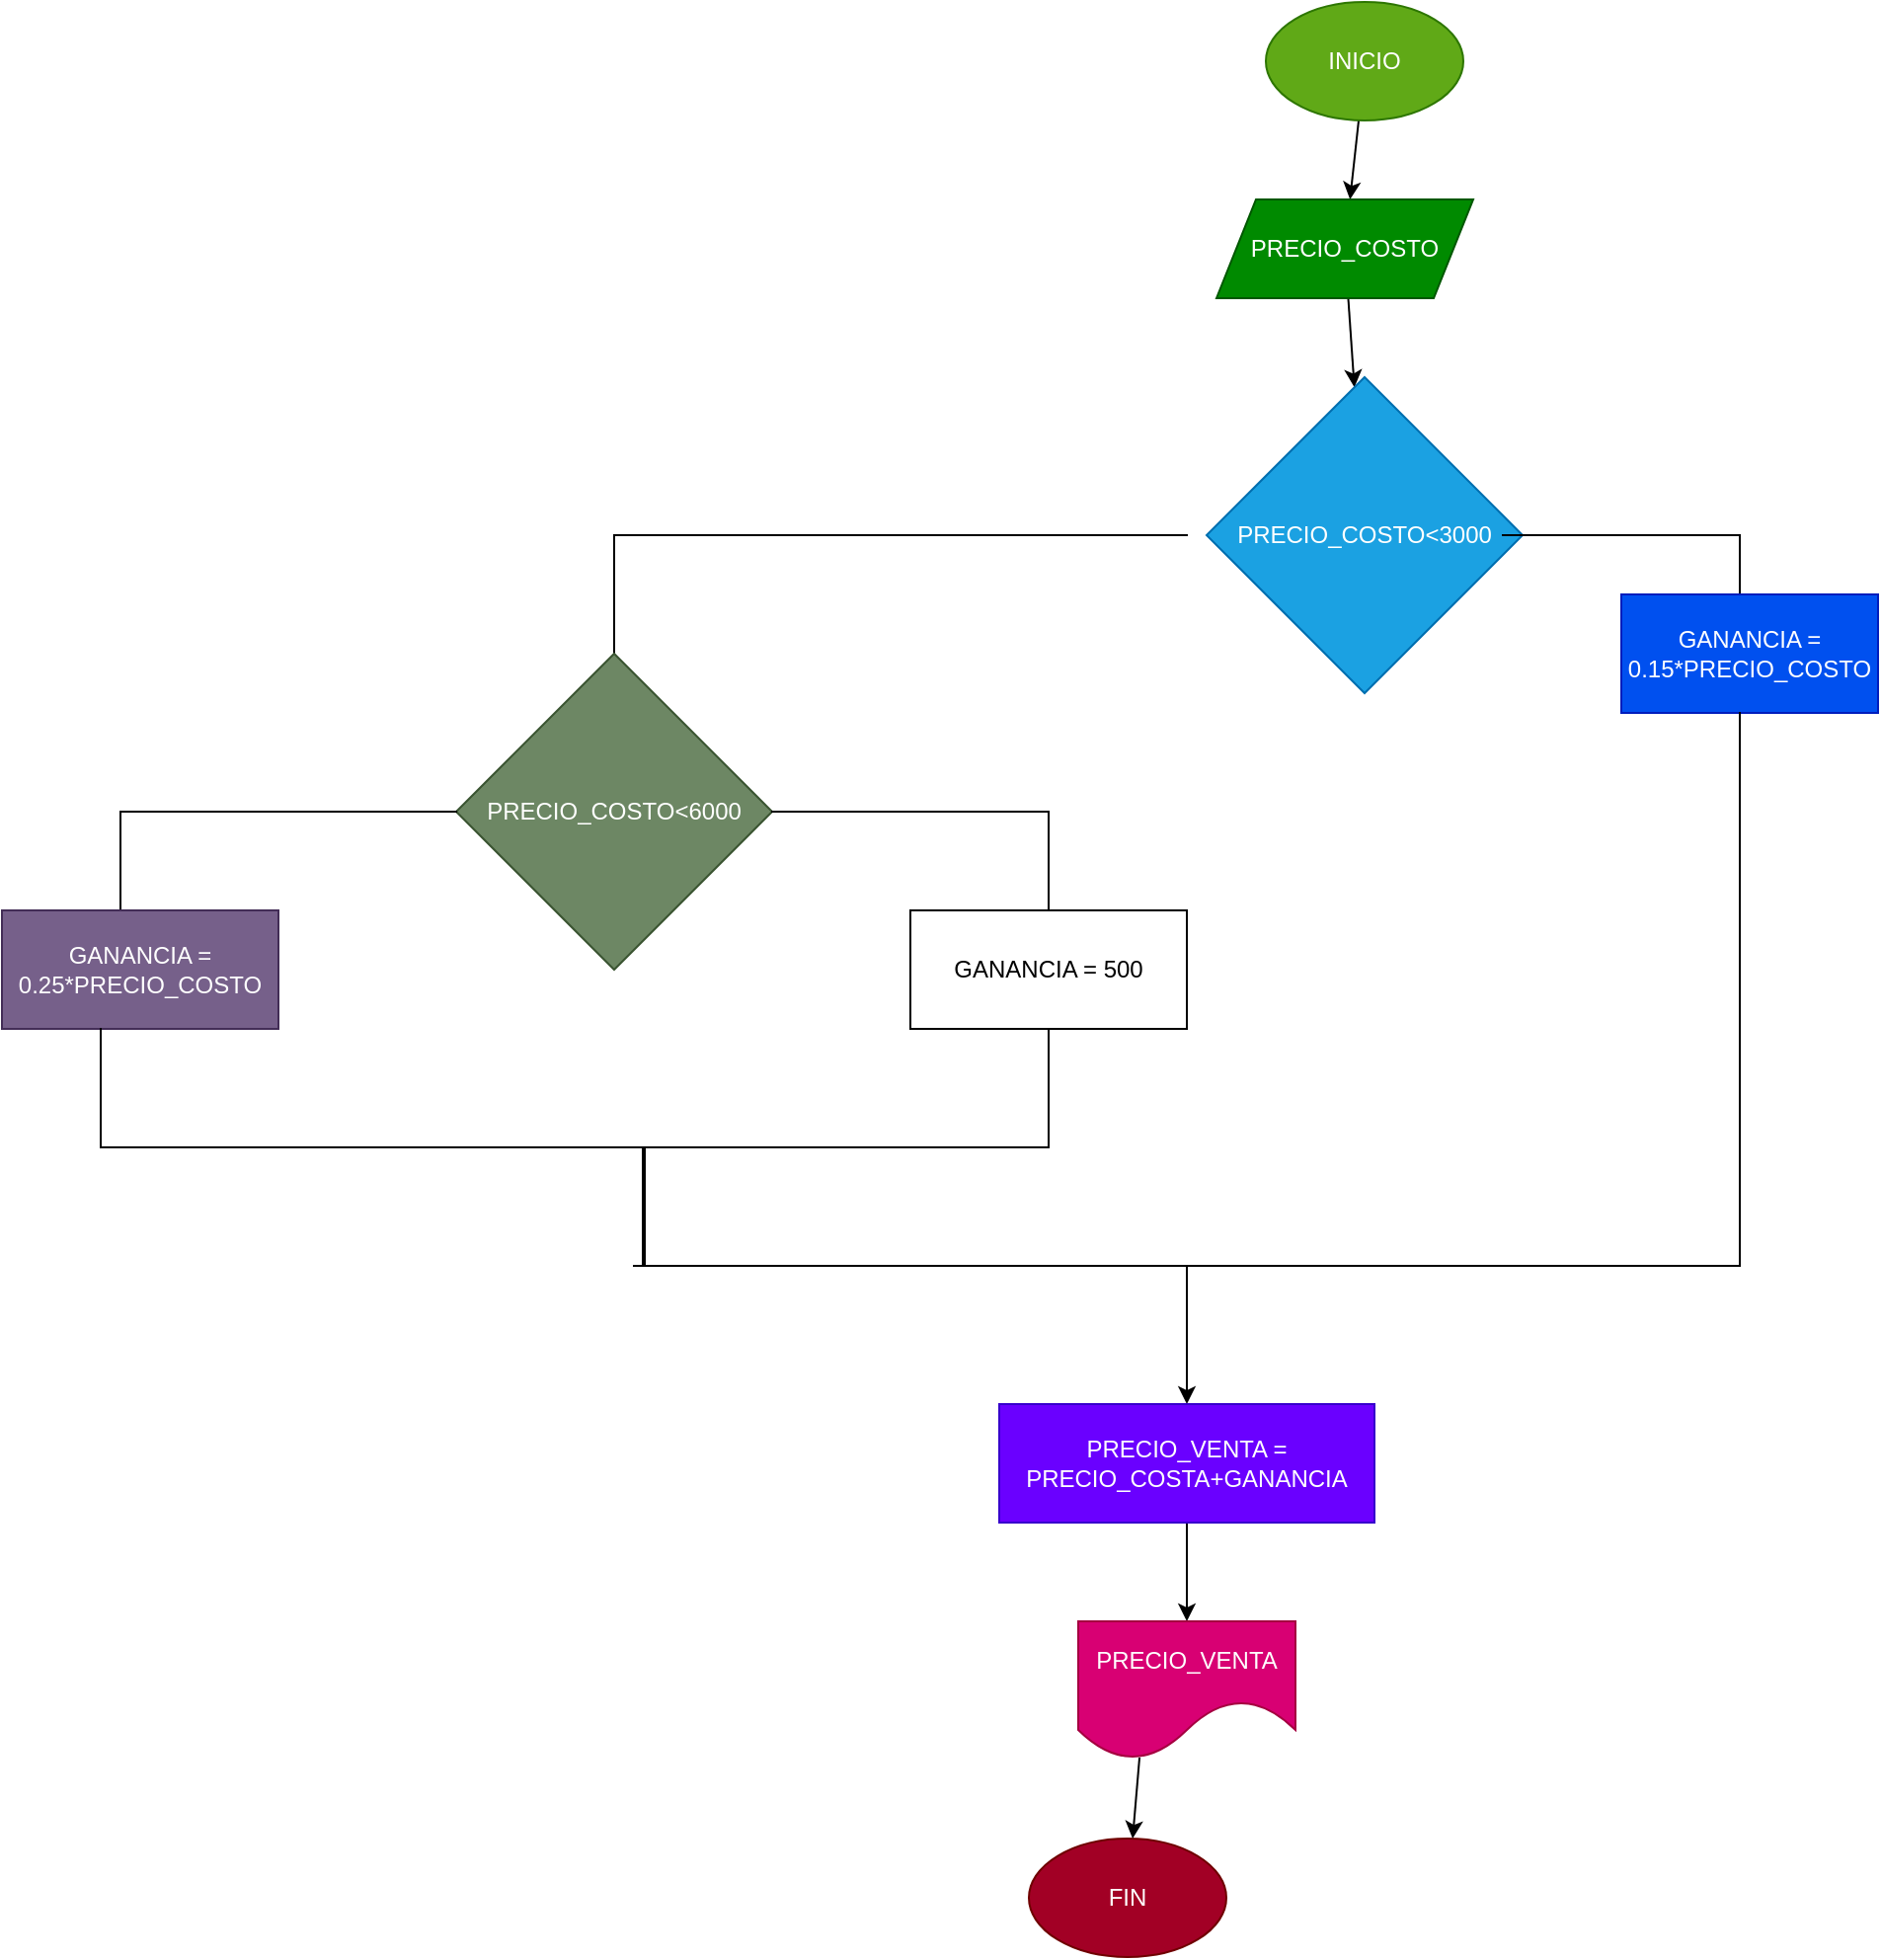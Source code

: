 <mxfile>
    <diagram id="9KM_E78dc2rRoq2sz-Bp" name="Página-1">
        <mxGraphModel dx="2288" dy="411" grid="1" gridSize="10" guides="1" tooltips="1" connect="1" arrows="1" fold="1" page="1" pageScale="1" pageWidth="1654" pageHeight="2336" math="0" shadow="0">
            <root>
                <mxCell id="0"/>
                <mxCell id="1" parent="0"/>
                <mxCell id="4" value="" style="edgeStyle=none;html=1;" edge="1" parent="1" source="2" target="3">
                    <mxGeometry relative="1" as="geometry"/>
                </mxCell>
                <mxCell id="2" value="INICIO" style="ellipse;whiteSpace=wrap;html=1;fillColor=#60a917;fontColor=#ffffff;strokeColor=#2D7600;" vertex="1" parent="1">
                    <mxGeometry x="250" y="40" width="100" height="60" as="geometry"/>
                </mxCell>
                <mxCell id="6" value="" style="edgeStyle=none;html=1;" edge="1" parent="1" source="3" target="5">
                    <mxGeometry relative="1" as="geometry"/>
                </mxCell>
                <mxCell id="3" value="PRECIO_COSTO" style="shape=parallelogram;perimeter=parallelogramPerimeter;whiteSpace=wrap;html=1;fixedSize=1;fillColor=#008a00;fontColor=#ffffff;strokeColor=#005700;" vertex="1" parent="1">
                    <mxGeometry x="225" y="140" width="130" height="50" as="geometry"/>
                </mxCell>
                <mxCell id="5" value="PRECIO_COSTO&amp;lt;3000" style="rhombus;whiteSpace=wrap;html=1;fillColor=#1ba1e2;fontColor=#ffffff;strokeColor=#006EAF;" vertex="1" parent="1">
                    <mxGeometry x="220" y="230" width="160" height="160" as="geometry"/>
                </mxCell>
                <mxCell id="8" value="" style="shape=partialRectangle;whiteSpace=wrap;html=1;bottom=0;right=0;fillColor=none;direction=south;" vertex="1" parent="1">
                    <mxGeometry x="370" y="310" width="120" height="30" as="geometry"/>
                </mxCell>
                <mxCell id="9" value="GANANCIA = 0.15*PRECIO_COSTO" style="rounded=0;whiteSpace=wrap;html=1;fillColor=#0050ef;fontColor=#ffffff;strokeColor=#001DBC;" vertex="1" parent="1">
                    <mxGeometry x="430" y="340" width="130" height="60" as="geometry"/>
                </mxCell>
                <mxCell id="10" value="" style="shape=partialRectangle;whiteSpace=wrap;html=1;bottom=0;right=0;fillColor=none;" vertex="1" parent="1">
                    <mxGeometry x="-80" y="310" width="290" height="60" as="geometry"/>
                </mxCell>
                <mxCell id="11" value="PRECIO_COSTO&amp;lt;6000" style="rhombus;whiteSpace=wrap;html=1;fillColor=#6d8764;fontColor=#ffffff;strokeColor=#3A5431;" vertex="1" parent="1">
                    <mxGeometry x="-160" y="370" width="160" height="160" as="geometry"/>
                </mxCell>
                <mxCell id="15" value="" style="shape=partialRectangle;whiteSpace=wrap;html=1;bottom=0;right=0;fillColor=none;" vertex="1" parent="1">
                    <mxGeometry x="-330" y="450" width="170" height="60" as="geometry"/>
                </mxCell>
                <mxCell id="16" value="GANANCIA = 0.25*PRECIO_COSTO" style="rounded=0;whiteSpace=wrap;html=1;fillColor=#76608a;fontColor=#ffffff;strokeColor=#432D57;" vertex="1" parent="1">
                    <mxGeometry x="-390" y="500" width="140" height="60" as="geometry"/>
                </mxCell>
                <mxCell id="17" value="" style="shape=partialRectangle;whiteSpace=wrap;html=1;bottom=0;right=0;fillColor=none;direction=south;" vertex="1" parent="1">
                    <mxGeometry y="450" width="140" height="50" as="geometry"/>
                </mxCell>
                <mxCell id="18" value="GANANCIA = 500" style="rounded=0;whiteSpace=wrap;html=1;" vertex="1" parent="1">
                    <mxGeometry x="70" y="500" width="140" height="60" as="geometry"/>
                </mxCell>
                <mxCell id="19" value="" style="shape=partialRectangle;whiteSpace=wrap;html=1;bottom=1;right=1;left=1;top=0;fillColor=none;routingCenterX=-0.5;" vertex="1" parent="1">
                    <mxGeometry x="-340" y="560" width="480" height="60" as="geometry"/>
                </mxCell>
                <mxCell id="24" value="" style="edgeStyle=none;html=1;" edge="1" parent="1" source="20" target="23">
                    <mxGeometry relative="1" as="geometry"/>
                </mxCell>
                <mxCell id="20" value="" style="shape=partialRectangle;whiteSpace=wrap;html=1;bottom=0;right=0;fillColor=none;direction=west;" vertex="1" parent="1">
                    <mxGeometry x="-70" y="400" width="560" height="280" as="geometry"/>
                </mxCell>
                <mxCell id="22" value="" style="line;strokeWidth=2;html=1;direction=south;" vertex="1" parent="1">
                    <mxGeometry x="-70" y="620" width="10" height="60" as="geometry"/>
                </mxCell>
                <mxCell id="26" value="" style="edgeStyle=none;html=1;" edge="1" parent="1" source="23" target="25">
                    <mxGeometry relative="1" as="geometry"/>
                </mxCell>
                <mxCell id="23" value="PRECIO_VENTA = PRECIO_COSTA+GANANCIA" style="whiteSpace=wrap;html=1;fillColor=#6a00ff;fontColor=#ffffff;strokeColor=#3700CC;" vertex="1" parent="1">
                    <mxGeometry x="115" y="750" width="190" height="60" as="geometry"/>
                </mxCell>
                <mxCell id="25" value="PRECIO_VENTA" style="shape=document;whiteSpace=wrap;html=1;boundedLbl=1;fillColor=#d80073;size=0.429;fontColor=#ffffff;strokeColor=#A50040;" vertex="1" parent="1">
                    <mxGeometry x="155" y="860" width="110" height="70" as="geometry"/>
                </mxCell>
                <mxCell id="27" value="FIN" style="ellipse;whiteSpace=wrap;html=1;fillColor=#a20025;fontColor=#ffffff;strokeColor=#6F0000;" vertex="1" parent="1">
                    <mxGeometry x="130" y="970" width="100" height="60" as="geometry"/>
                </mxCell>
                <mxCell id="30" value="" style="endArrow=classic;html=1;exitX=0.282;exitY=0.986;exitDx=0;exitDy=0;exitPerimeter=0;" edge="1" parent="1" source="25" target="27">
                    <mxGeometry width="50" height="50" relative="1" as="geometry">
                        <mxPoint x="180" y="1050" as="sourcePoint"/>
                        <mxPoint x="230" y="1000" as="targetPoint"/>
                    </mxGeometry>
                </mxCell>
            </root>
        </mxGraphModel>
    </diagram>
</mxfile>